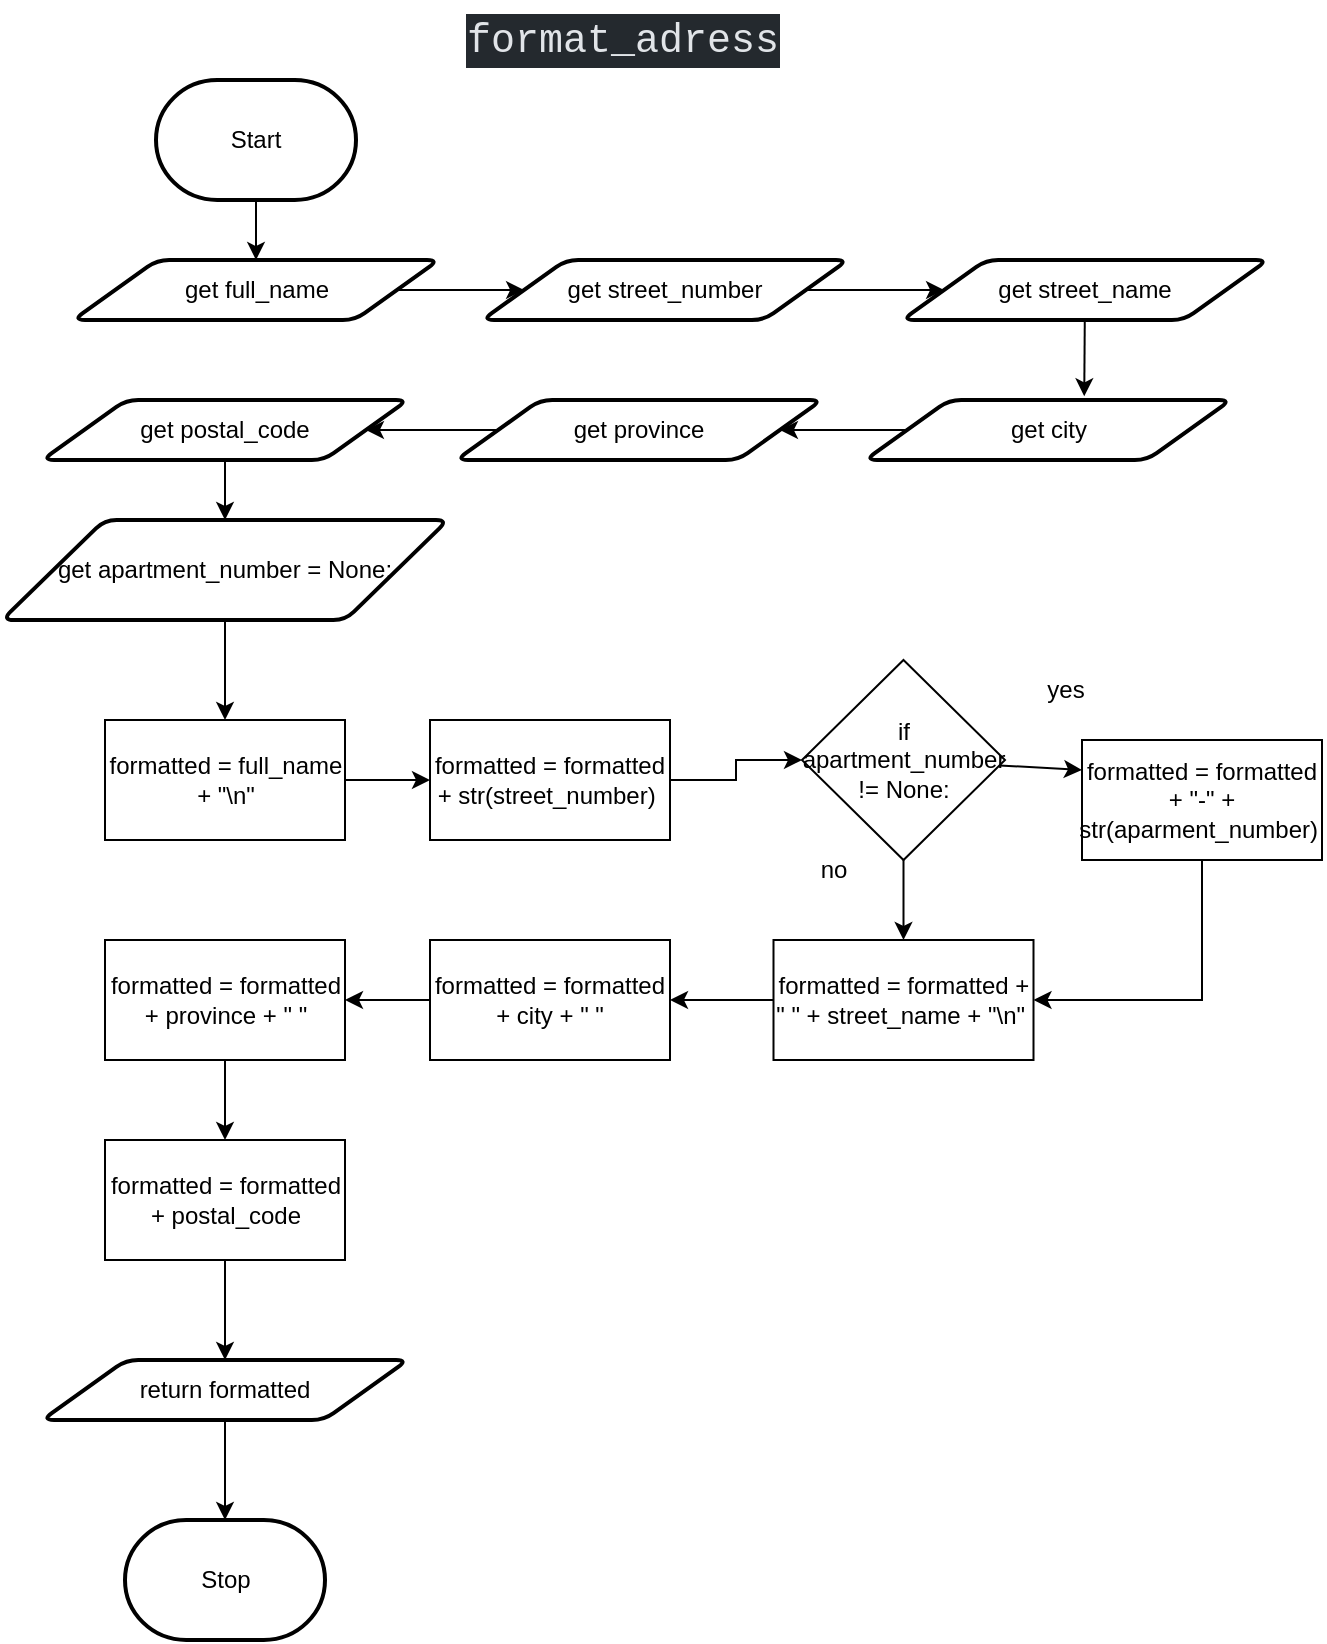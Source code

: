 <mxfile>
    <diagram id="rRbzi94DjYtUf3qIHJvX" name="Page-1">
        <mxGraphModel dx="630" dy="462" grid="1" gridSize="10" guides="1" tooltips="1" connect="1" arrows="1" fold="1" page="1" pageScale="1" pageWidth="827" pageHeight="1169" math="0" shadow="0">
            <root>
                <mxCell id="0"/>
                <mxCell id="1" parent="0"/>
                <mxCell id="96" style="edgeStyle=none;html=1;entryX=0.5;entryY=0;entryDx=0;entryDy=0;" parent="1" source="2" target="3" edge="1">
                    <mxGeometry relative="1" as="geometry"/>
                </mxCell>
                <mxCell id="2" value="Start" style="strokeWidth=2;html=1;shape=mxgraph.flowchart.terminator;whiteSpace=wrap;" parent="1" vertex="1">
                    <mxGeometry x="217" y="70" width="100" height="60" as="geometry"/>
                </mxCell>
                <mxCell id="200" style="edgeStyle=none;html=1;" parent="1" source="3" target="196" edge="1">
                    <mxGeometry relative="1" as="geometry"/>
                </mxCell>
                <mxCell id="3" value="get full_name" style="shape=parallelogram;html=1;strokeWidth=2;perimeter=parallelogramPerimeter;whiteSpace=wrap;rounded=1;arcSize=12;size=0.23;" parent="1" vertex="1">
                    <mxGeometry x="175.5" y="160" width="183" height="30" as="geometry"/>
                </mxCell>
                <mxCell id="138" value="&lt;div style=&quot;color: rgb(225 , 228 , 232) ; background-color: rgb(36 , 41 , 46) ; font-family: &amp;#34;comic mono&amp;#34; , &amp;#34;consolas&amp;#34; , &amp;#34;courier new&amp;#34; , monospace , &amp;#34;consolas&amp;#34; , &amp;#34;courier new&amp;#34; , monospace ; font-weight: normal ; font-size: 20px ; line-height: 27px&quot;&gt;format_adress&lt;/div&gt;" style="text;strokeColor=none;fillColor=none;html=1;fontSize=24;fontStyle=1;verticalAlign=middle;align=center;fontFamily=Helvetica;fontColor=#F0F0F0;" parent="1" vertex="1">
                    <mxGeometry x="400" y="30" width="100" height="40" as="geometry"/>
                </mxCell>
                <mxCell id="203" style="edgeStyle=none;html=1;entryX=0.599;entryY=-0.062;entryDx=0;entryDy=0;entryPerimeter=0;" parent="1" source="192" target="195" edge="1">
                    <mxGeometry relative="1" as="geometry"/>
                </mxCell>
                <mxCell id="192" value="get street_name" style="shape=parallelogram;html=1;strokeWidth=2;perimeter=parallelogramPerimeter;whiteSpace=wrap;rounded=1;arcSize=12;size=0.23;" parent="1" vertex="1">
                    <mxGeometry x="590" y="160" width="183" height="30" as="geometry"/>
                </mxCell>
                <mxCell id="207" style="edgeStyle=none;html=1;entryX=0.5;entryY=0;entryDx=0;entryDy=0;" parent="1" source="193" target="199" edge="1">
                    <mxGeometry relative="1" as="geometry"/>
                </mxCell>
                <mxCell id="193" value="get postal_code" style="shape=parallelogram;html=1;strokeWidth=2;perimeter=parallelogramPerimeter;whiteSpace=wrap;rounded=1;arcSize=12;size=0.23;" parent="1" vertex="1">
                    <mxGeometry x="160" y="230" width="183" height="30" as="geometry"/>
                </mxCell>
                <mxCell id="205" style="edgeStyle=none;html=1;entryX=1;entryY=0.5;entryDx=0;entryDy=0;" parent="1" source="194" target="193" edge="1">
                    <mxGeometry relative="1" as="geometry"/>
                </mxCell>
                <mxCell id="194" value="get province" style="shape=parallelogram;html=1;strokeWidth=2;perimeter=parallelogramPerimeter;whiteSpace=wrap;rounded=1;arcSize=12;size=0.23;" parent="1" vertex="1">
                    <mxGeometry x="367" y="230" width="183" height="30" as="geometry"/>
                </mxCell>
                <mxCell id="204" style="edgeStyle=none;html=1;entryX=1;entryY=0.5;entryDx=0;entryDy=0;" parent="1" source="195" target="194" edge="1">
                    <mxGeometry relative="1" as="geometry"/>
                </mxCell>
                <mxCell id="195" value="get city" style="shape=parallelogram;html=1;strokeWidth=2;perimeter=parallelogramPerimeter;whiteSpace=wrap;rounded=1;arcSize=12;size=0.23;" parent="1" vertex="1">
                    <mxGeometry x="571.5" y="230" width="183" height="30" as="geometry"/>
                </mxCell>
                <mxCell id="202" style="edgeStyle=none;html=1;" parent="1" source="196" target="192" edge="1">
                    <mxGeometry relative="1" as="geometry"/>
                </mxCell>
                <mxCell id="196" value="get street_number" style="shape=parallelogram;html=1;strokeWidth=2;perimeter=parallelogramPerimeter;whiteSpace=wrap;rounded=1;arcSize=12;size=0.23;" parent="1" vertex="1">
                    <mxGeometry x="380" y="160" width="183" height="30" as="geometry"/>
                </mxCell>
                <mxCell id="208" style="edgeStyle=none;html=1;" parent="1" source="199" edge="1">
                    <mxGeometry relative="1" as="geometry">
                        <mxPoint x="251.5" y="390" as="targetPoint"/>
                    </mxGeometry>
                </mxCell>
                <mxCell id="199" value="get apartment_number = None:" style="shape=parallelogram;html=1;strokeWidth=2;perimeter=parallelogramPerimeter;whiteSpace=wrap;rounded=1;arcSize=12;size=0.23;" parent="1" vertex="1">
                    <mxGeometry x="140" y="290" width="223" height="50" as="geometry"/>
                </mxCell>
                <mxCell id="211" style="edgeStyle=none;html=1;entryX=0;entryY=0.5;entryDx=0;entryDy=0;" parent="1" source="209" edge="1">
                    <mxGeometry relative="1" as="geometry">
                        <mxPoint x="354" y="420" as="targetPoint"/>
                    </mxGeometry>
                </mxCell>
                <mxCell id="209" value="formatted = full_name + &quot;\n&quot;" style="rounded=0;whiteSpace=wrap;html=1;" parent="1" vertex="1">
                    <mxGeometry x="191.5" y="390" width="120" height="60" as="geometry"/>
                </mxCell>
                <mxCell id="217" style="edgeStyle=none;html=1;entryX=0;entryY=0.25;entryDx=0;entryDy=0;" parent="1" source="212" target="216" edge="1">
                    <mxGeometry relative="1" as="geometry"/>
                </mxCell>
                <mxCell id="230" style="edgeStyle=orthogonalEdgeStyle;rounded=0;html=1;entryX=0.5;entryY=0;entryDx=0;entryDy=0;" parent="1" source="212" target="218" edge="1">
                    <mxGeometry relative="1" as="geometry"/>
                </mxCell>
                <mxCell id="212" value="if apartment_number != None:" style="rhombus;whiteSpace=wrap;html=1;" parent="1" vertex="1">
                    <mxGeometry x="540" y="360" width="101.5" height="100" as="geometry"/>
                </mxCell>
                <mxCell id="215" value="yes" style="text;html=1;strokeColor=none;fillColor=none;align=center;verticalAlign=middle;whiteSpace=wrap;rounded=0;" parent="1" vertex="1">
                    <mxGeometry x="641.5" y="360" width="60" height="30" as="geometry"/>
                </mxCell>
                <mxCell id="231" style="edgeStyle=orthogonalEdgeStyle;rounded=0;html=1;entryX=1;entryY=0.5;entryDx=0;entryDy=0;" parent="1" source="216" target="218" edge="1">
                    <mxGeometry relative="1" as="geometry">
                        <Array as="points">
                            <mxPoint x="740" y="530"/>
                        </Array>
                    </mxGeometry>
                </mxCell>
                <mxCell id="216" value="formatted = formatted + &quot;-&quot; + str(aparment_number)&amp;nbsp;" style="rounded=0;whiteSpace=wrap;html=1;" parent="1" vertex="1">
                    <mxGeometry x="680" y="400" width="120" height="60" as="geometry"/>
                </mxCell>
                <mxCell id="233" style="edgeStyle=orthogonalEdgeStyle;rounded=0;html=1;entryX=1;entryY=0.5;entryDx=0;entryDy=0;" parent="1" source="218" target="232" edge="1">
                    <mxGeometry relative="1" as="geometry"/>
                </mxCell>
                <mxCell id="218" value="formatted = formatted + &quot; &quot; + street_name + &quot;\n&quot;&amp;nbsp;" style="rounded=0;whiteSpace=wrap;html=1;" parent="1" vertex="1">
                    <mxGeometry x="525.75" y="500" width="130" height="60" as="geometry"/>
                </mxCell>
                <mxCell id="227" style="edgeStyle=orthogonalEdgeStyle;rounded=0;html=1;" parent="1" source="222" target="212" edge="1">
                    <mxGeometry relative="1" as="geometry"/>
                </mxCell>
                <mxCell id="222" value="formatted = formatted + str(street_number)&amp;nbsp;" style="rounded=0;whiteSpace=wrap;html=1;" parent="1" vertex="1">
                    <mxGeometry x="354" y="390" width="120" height="60" as="geometry"/>
                </mxCell>
                <mxCell id="238" style="edgeStyle=orthogonalEdgeStyle;rounded=0;html=1;entryX=0.5;entryY=0;entryDx=0;entryDy=0;" parent="1" source="225" target="237" edge="1">
                    <mxGeometry relative="1" as="geometry"/>
                </mxCell>
                <mxCell id="225" value="formatted = formatted + postal_code" style="rounded=0;whiteSpace=wrap;html=1;" parent="1" vertex="1">
                    <mxGeometry x="191.5" y="600" width="120" height="60" as="geometry"/>
                </mxCell>
                <mxCell id="229" value="no" style="text;html=1;strokeColor=none;fillColor=none;align=center;verticalAlign=middle;whiteSpace=wrap;rounded=0;" parent="1" vertex="1">
                    <mxGeometry x="525.75" y="450" width="60" height="30" as="geometry"/>
                </mxCell>
                <mxCell id="235" style="edgeStyle=orthogonalEdgeStyle;rounded=0;html=1;entryX=1;entryY=0.5;entryDx=0;entryDy=0;" parent="1" source="232" target="234" edge="1">
                    <mxGeometry relative="1" as="geometry"/>
                </mxCell>
                <mxCell id="232" value="formatted = formatted + city + &quot; &quot;" style="rounded=0;whiteSpace=wrap;html=1;" parent="1" vertex="1">
                    <mxGeometry x="354" y="500" width="120" height="60" as="geometry"/>
                </mxCell>
                <mxCell id="236" style="edgeStyle=orthogonalEdgeStyle;rounded=0;html=1;entryX=0.5;entryY=0;entryDx=0;entryDy=0;" parent="1" source="234" target="225" edge="1">
                    <mxGeometry relative="1" as="geometry"/>
                </mxCell>
                <mxCell id="234" value="formatted = formatted + province + &quot; &quot;" style="rounded=0;whiteSpace=wrap;html=1;" parent="1" vertex="1">
                    <mxGeometry x="191.5" y="500" width="120" height="60" as="geometry"/>
                </mxCell>
                <mxCell id="239" style="edgeStyle=orthogonalEdgeStyle;rounded=0;html=1;" parent="1" source="237" edge="1">
                    <mxGeometry relative="1" as="geometry">
                        <mxPoint x="251.5" y="790" as="targetPoint"/>
                    </mxGeometry>
                </mxCell>
                <mxCell id="237" value="return formatted" style="shape=parallelogram;html=1;strokeWidth=2;perimeter=parallelogramPerimeter;whiteSpace=wrap;rounded=1;arcSize=12;size=0.23;" parent="1" vertex="1">
                    <mxGeometry x="160" y="710" width="183" height="30" as="geometry"/>
                </mxCell>
                <mxCell id="240" value="Stop" style="strokeWidth=2;html=1;shape=mxgraph.flowchart.terminator;whiteSpace=wrap;" parent="1" vertex="1">
                    <mxGeometry x="201.5" y="790" width="100" height="60" as="geometry"/>
                </mxCell>
            </root>
        </mxGraphModel>
    </diagram>
</mxfile>